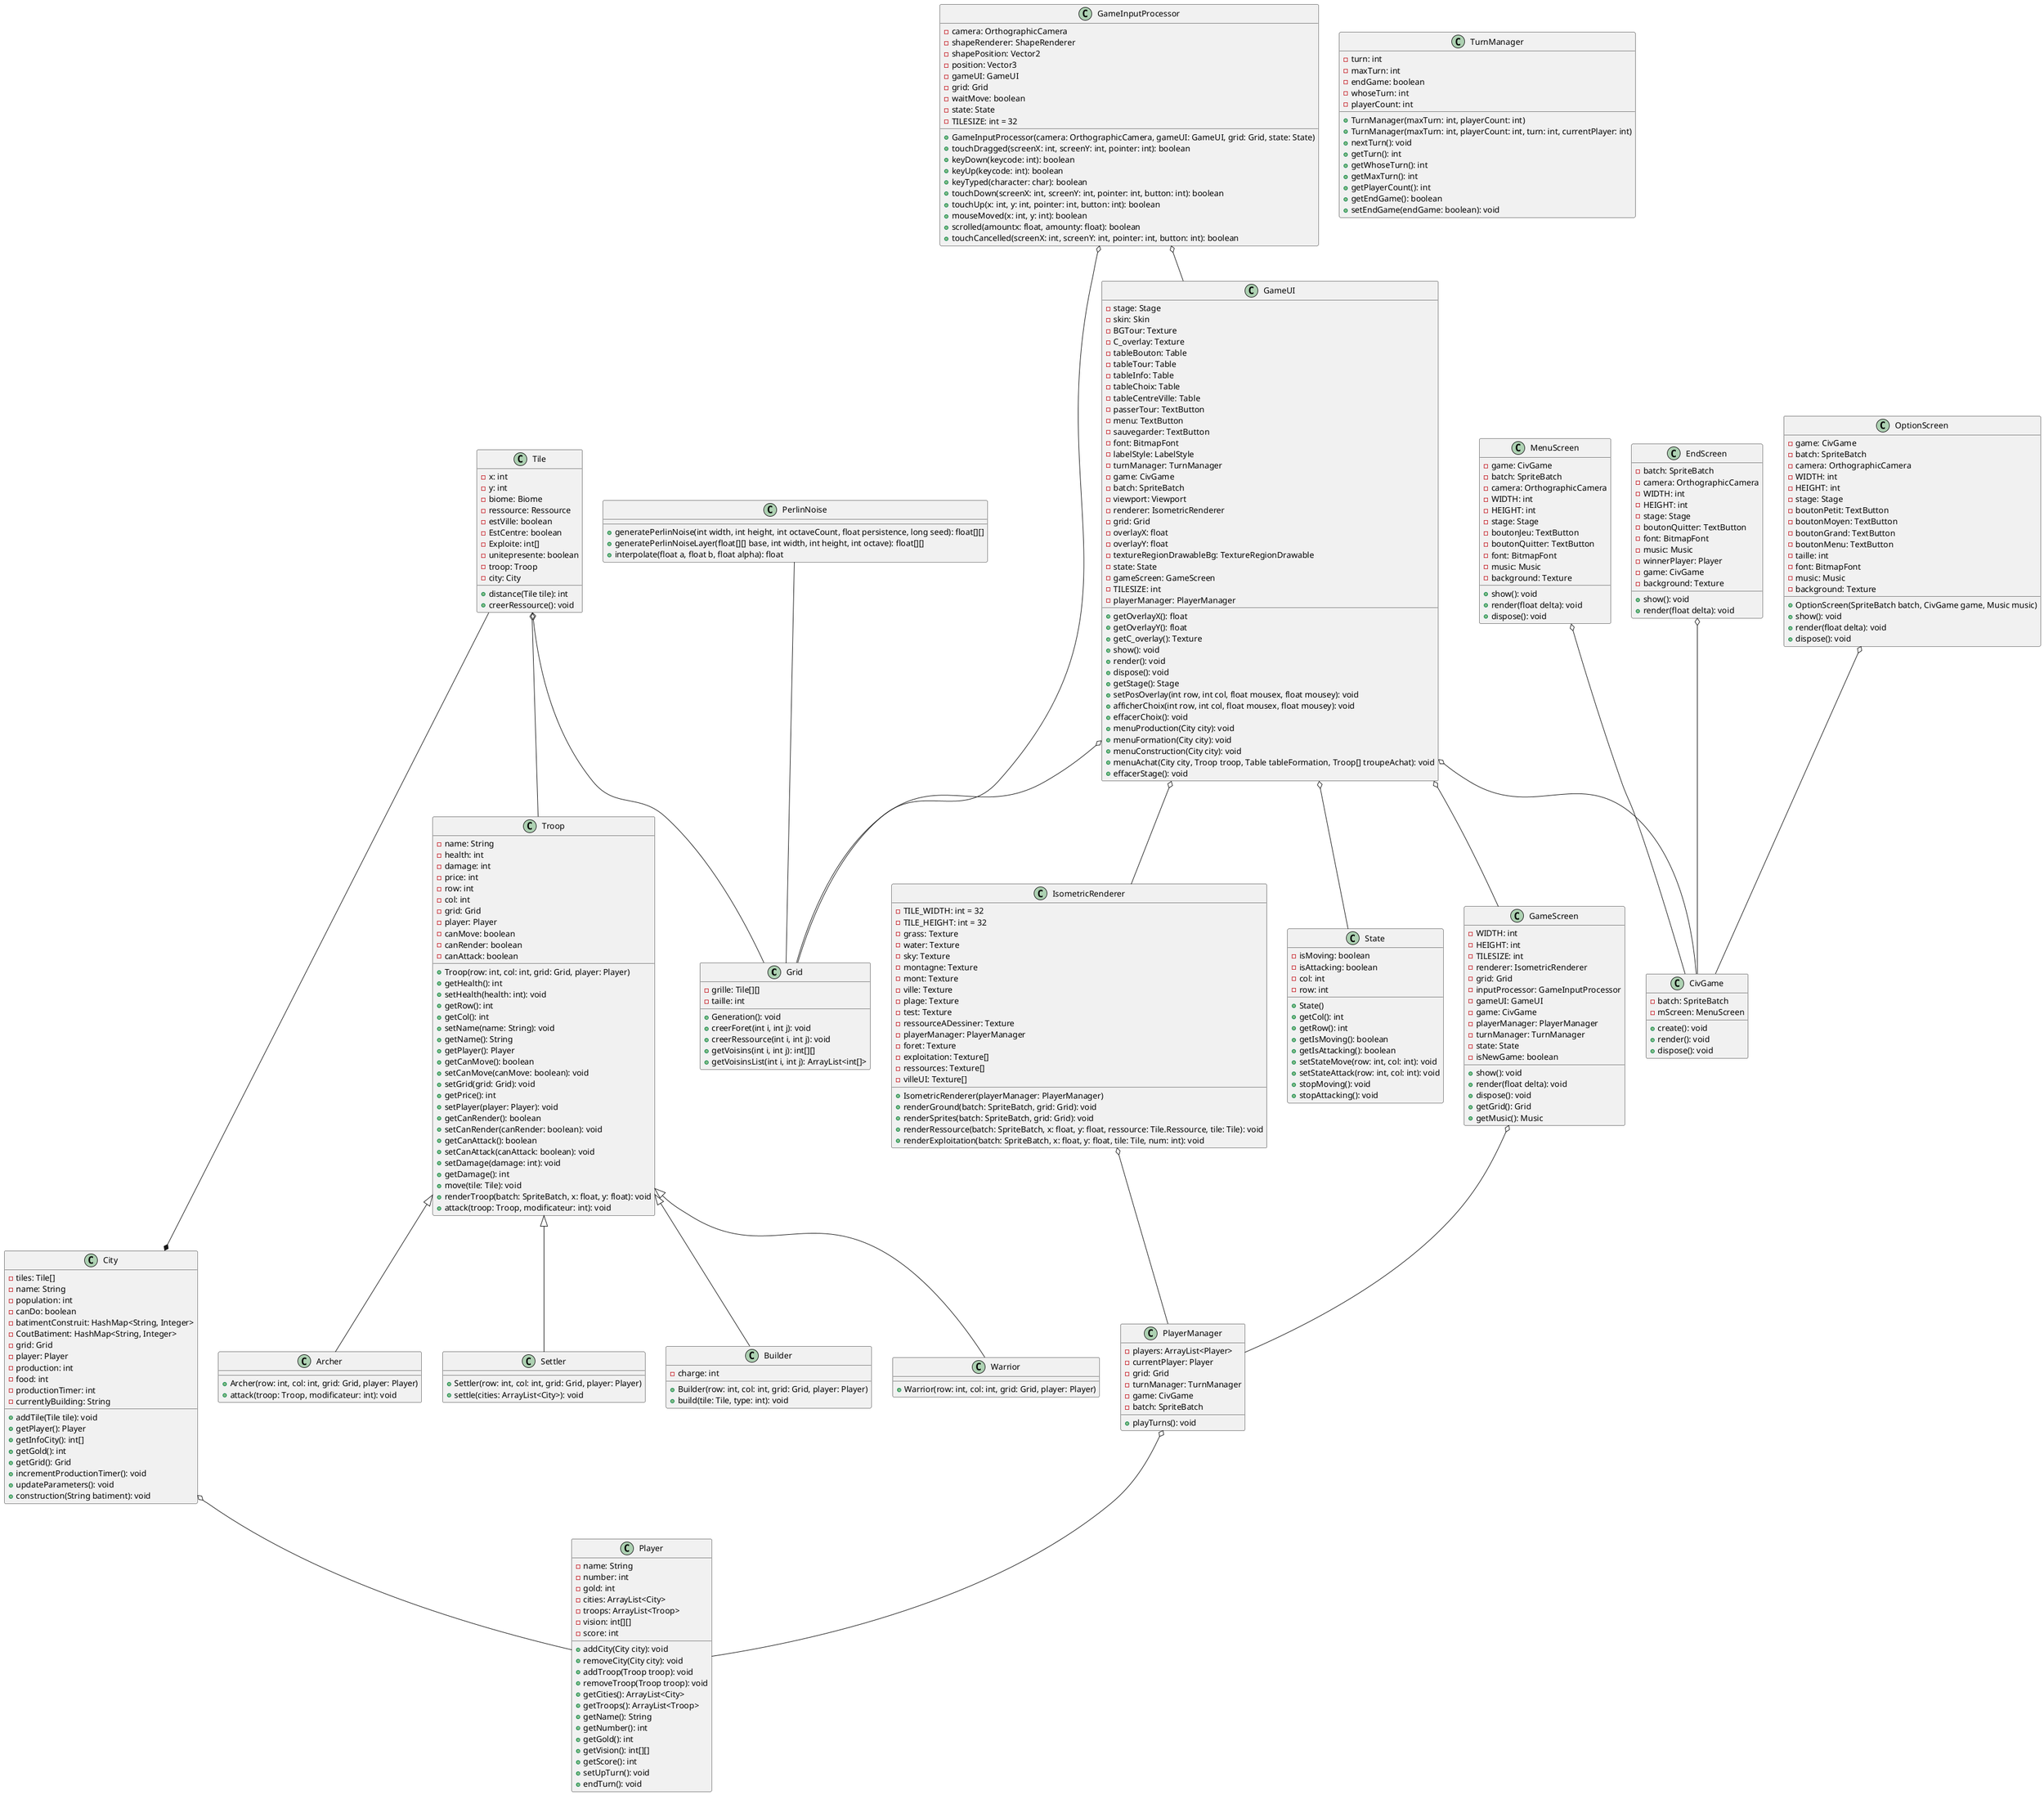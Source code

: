 @startuml

class Grid {
    - grille: Tile[][]
    - taille: int
    + Generation(): void
    + creerForet(int i, int j): void
    + creerRessource(int i, int j): void
    + getVoisins(int i, int j): int[][]
    + getVoisinsList(int i, int j): ArrayList<int[]>
}

class Tile {
    - x: int
    - y: int
    - biome: Biome
    - ressource: Ressource
    - estVille: boolean
    - EstCentre: boolean
    - Exploite: int[]
    - unitepresente: boolean
    - troop: Troop
    - city: City
    + distance(Tile tile): int
    + creerRessource(): void
}

class City {
    - tiles: Tile[]
    - name: String
    - population: int
    - canDo: boolean
    - batimentConstruit: HashMap<String, Integer>
    - CoutBatiment: HashMap<String, Integer>
    - grid: Grid
    - player: Player
    - production: int
    - food: int
    - productionTimer: int
    - currentlyBuilding: String
    + addTile(Tile tile): void
    + getPlayer(): Player
    + getInfoCity(): int[]
    + getGold(): int
    + getGrid(): Grid
    + incrementProductionTimer(): void
    + updateParameters(): void
    + construction(String batiment): void
}

class Player {
    - name: String
    - number: int
    - gold: int
    - cities: ArrayList<City>
    - troops: ArrayList<Troop>
    - vision: int[][]
    - score: int
    + addCity(City city): void
    + removeCity(City city): void
    + addTroop(Troop troop): void
    + removeTroop(Troop troop): void
    + getCities(): ArrayList<City>
    + getTroops(): ArrayList<Troop>
    + getName(): String
    + getNumber(): int
    + getGold(): int
    + getVision(): int[][]
    + getScore(): int
    + setUpTurn(): void
    + endTurn(): void
}

class Troop {
    - name: String
    - health: int
    - damage: int
    - price: int
    - row: int
    - col: int
    - grid: Grid
    - player: Player
    - canMove: boolean
    - canRender: boolean
    - canAttack: boolean
    + Troop(row: int, col: int, grid: Grid, player: Player)
    + getHealth(): int
    + setHealth(health: int): void
    + getRow(): int
    + getCol(): int
    + setName(name: String): void
    + getName(): String
    + getPlayer(): Player
    + getCanMove(): boolean
    + setCanMove(canMove: boolean): void
    + setGrid(grid: Grid): void
    + getPrice(): int
    + setPlayer(player: Player): void
    + getCanRender(): boolean
    + setCanRender(canRender: boolean): void
    + getCanAttack(): boolean
    + setCanAttack(canAttack: boolean): void
    + setDamage(damage: int): void
    + getDamage(): int
    + move(tile: Tile): void
    + renderTroop(batch: SpriteBatch, x: float, y: float): void
    + attack(troop: Troop, modificateur: int): void
}

class Warrior {
    + Warrior(row: int, col: int, grid: Grid, player: Player)
}

class Archer {
    + Archer(row: int, col: int, grid: Grid, player: Player)
    + attack(troop: Troop, modificateur: int): void
}

class Settler {
    + Settler(row: int, col: int, grid: Grid, player: Player)
    + settle(cities: ArrayList<City>): void
}

class Builder {
    - charge: int
    + Builder(row: int, col: int, grid: Grid, player: Player)
    + build(tile: Tile, type: int): void
}

Troop <|-- Warrior
Troop <|-- Archer
Troop <|-- Settler
Troop <|-- Builder

class PerlinNoise {
    + generatePerlinNoise(int width, int height, int octaveCount, float persistence, long seed): float[][]
    + generatePerlinNoiseLayer(float[][] base, int width, int height, int octave): float[][]
    + interpolate(float a, float b, float alpha): float
}

class PlayerManager {
    - players: ArrayList<Player>
    - currentPlayer: Player
    - grid: Grid
    - turnManager: TurnManager
    - game: CivGame
    - batch: SpriteBatch
    + playTurns(): void
}

class GameScreen {
    - WIDTH: int
    - HEIGHT: int
    - TILESIZE: int
    - renderer: IsometricRenderer
    - grid: Grid
    - inputProcessor: GameInputProcessor
    - gameUI: GameUI
    - game: CivGame
    - playerManager: PlayerManager
    - turnManager: TurnManager
    - state: State
    - isNewGame: boolean
    + show(): void
    + render(float delta): void
    + dispose(): void
    + getGrid(): Grid
    + getMusic(): Music
}

class MenuScreen {
    - game: CivGame
    - batch: SpriteBatch
    - camera: OrthographicCamera
    - WIDTH: int
    - HEIGHT: int
    - stage: Stage
    - boutonJeu: TextButton
    - boutonQuitter: TextButton
    - font: BitmapFont
    - music: Music
    - background: Texture
    + show(): void
    + render(float delta): void
    + dispose(): void
}

class EndScreen {
    - batch: SpriteBatch
    - camera: OrthographicCamera
    - WIDTH: int
    - HEIGHT: int
    - stage: Stage
    - boutonQuitter: TextButton
    - font: BitmapFont
    - music: Music
    - winnerPlayer: Player
    - game: CivGame
    - background: Texture

    + show(): void
    + render(float delta): void
}

class GameUI {
    - stage: Stage
    - skin: Skin
    - BGTour: Texture
    - C_overlay: Texture
    - tableBouton: Table
    - tableTour: Table
    - tableInfo: Table
    - tableChoix: Table
    - tableCentreVille: Table
    - passerTour: TextButton
    - menu: TextButton
    - sauvegarder: TextButton
    - font: BitmapFont
    - labelStyle: LabelStyle
    - turnManager: TurnManager
    - game: CivGame
    - batch: SpriteBatch
    - viewport: Viewport
    - renderer: IsometricRenderer
    - grid: Grid
    - overlayX: float
    - overlayY: float
    - textureRegionDrawableBg: TextureRegionDrawable
    - state: State
    - gameScreen: GameScreen
    - TILESIZE: int
    - playerManager: PlayerManager

    + getOverlayX(): float
    + getOverlayY(): float
    + getC_overlay(): Texture
    + show(): void
    + render(): void
    + dispose(): void
    + getStage(): Stage
    + setPosOverlay(int row, int col, float mousex, float mousey): void
    + afficherChoix(int row, int col, float mousex, float mousey): void
    + effacerChoix(): void
    + menuProduction(City city): void
    + menuFormation(City city): void
    + menuConstruction(City city): void
    + menuAchat(City city, Troop troop, Table tableFormation, Troop[] troupeAchat): void
    + effacerStage(): void
}

class OptionScreen {
    - game: CivGame
    - batch: SpriteBatch
    - camera: OrthographicCamera
    - WIDTH: int
    - HEIGHT: int
    - stage: Stage
    - boutonPetit: TextButton
    - boutonMoyen: TextButton
    - boutonGrand: TextButton
    - boutonMenu: TextButton
    - taille: int
    - font: BitmapFont
    - music: Music
    - background: Texture
    + OptionScreen(SpriteBatch batch, CivGame game, Music music)
    + show(): void
    + render(float delta): void
    + dispose(): void
}

    class State {
        - isMoving: boolean
        - isAttacking: boolean
        - col: int
        - row: int
        
        + State()
        + getCol(): int
        + getRow(): int
        + getIsMoving(): boolean
        + getIsAttacking(): boolean
        + setStateMove(row: int, col: int): void
        + setStateAttack(row: int, col: int): void
        + stopMoving(): void
        + stopAttacking(): void
    }


class CivGame {
    - batch: SpriteBatch
    - mScreen: MenuScreen
    
    + create(): void
    + render(): void
    + dispose(): void
}

class GameInputProcessor {
        - camera: OrthographicCamera
        - shapeRenderer: ShapeRenderer
        - shapePosition: Vector2
        - position: Vector3
        - gameUI: GameUI
        - grid: Grid
        - waitMove: boolean
        - state: State
        - TILESIZE: int = 32
        
        + GameInputProcessor(camera: OrthographicCamera, gameUI: GameUI, grid: Grid, state: State)
        + touchDragged(screenX: int, screenY: int, pointer: int): boolean
        + keyDown(keycode: int): boolean
        + keyUp(keycode: int): boolean
        + keyTyped(character: char): boolean
        + touchDown(screenX: int, screenY: int, pointer: int, button: int): boolean
        + touchUp(x: int, y: int, pointer: int, button: int): boolean
        + mouseMoved(x: int, y: int): boolean
        + scrolled(amountx: float, amounty: float): boolean
        + touchCancelled(screenX: int, screenY: int, pointer: int, button: int): boolean
}

class IsometricRenderer {
        - TILE_WIDTH: int = 32
        - TILE_HEIGHT: int = 32
        - grass: Texture
        - water: Texture
        - sky: Texture
        - montagne: Texture
        - mont: Texture
        - ville: Texture
        - plage: Texture
        - test: Texture
        - ressourceADessiner: Texture
        - playerManager: PlayerManager
        - foret: Texture
        - exploitation: Texture[]
        - ressources: Texture[]
        - villeUI: Texture[]
        
        + IsometricRenderer(playerManager: PlayerManager)
        + renderGround(batch: SpriteBatch, grid: Grid): void
        + renderSprites(batch: SpriteBatch, grid: Grid): void
        + renderRessource(batch: SpriteBatch, x: float, y: float, ressource: Tile.Ressource, tile: Tile): void
        + renderExploitation(batch: SpriteBatch, x: float, y: float, tile: Tile, num: int): void
    }

class TurnManager {
    - turn: int
    - maxTurn: int
    - endGame: boolean
    - whoseTurn: int
    - playerCount: int
    
    + TurnManager(maxTurn: int, playerCount: int)
    + TurnManager(maxTurn: int, playerCount: int, turn: int, currentPlayer: int)
    + nextTurn(): void
    + getTurn(): int
    + getWhoseTurn(): int
    + getMaxTurn(): int
    + getPlayerCount(): int
    + getEndGame(): boolean
    + setEndGame(endGame: boolean): void
}

Tile --* City
City o-- Player
Tile o-- Troop
PlayerManager o-- Player
GameScreen o-- PlayerManager
MenuScreen o-- CivGame
EndScreen o-- CivGame
GameUI o-- GameScreen
GameUI o-- CivGame
GameUI o-- IsometricRenderer
GameUI o-- Grid
GameUI o-- State
OptionScreen o-- CivGame
PerlinNoise -- Grid
GameInputProcessor o-- GameUI
GameInputProcessor o-- Grid
IsometricRenderer o-- PlayerManager
Tile o-- Grid


@enduml